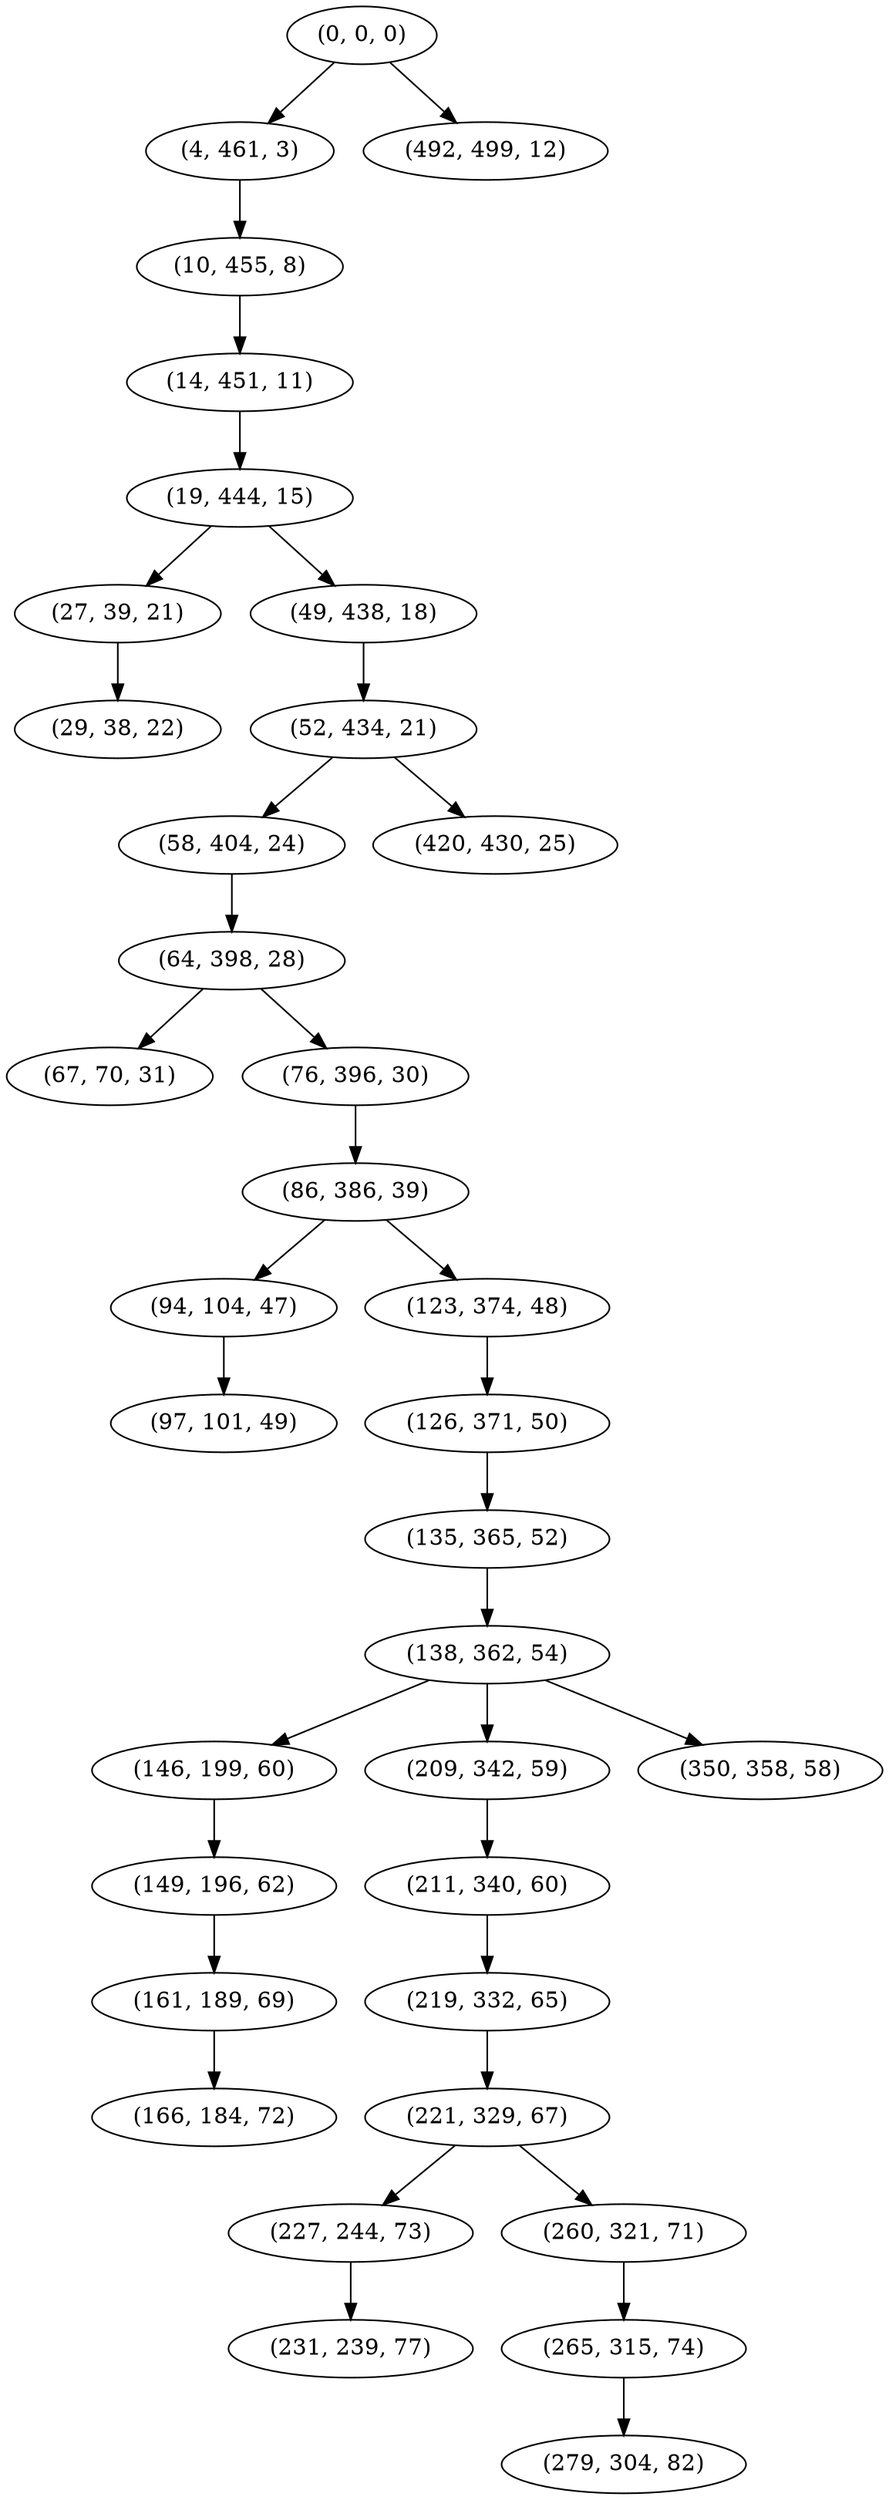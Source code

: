 digraph tree {
    "(0, 0, 0)";
    "(4, 461, 3)";
    "(10, 455, 8)";
    "(14, 451, 11)";
    "(19, 444, 15)";
    "(27, 39, 21)";
    "(29, 38, 22)";
    "(49, 438, 18)";
    "(52, 434, 21)";
    "(58, 404, 24)";
    "(64, 398, 28)";
    "(67, 70, 31)";
    "(76, 396, 30)";
    "(86, 386, 39)";
    "(94, 104, 47)";
    "(97, 101, 49)";
    "(123, 374, 48)";
    "(126, 371, 50)";
    "(135, 365, 52)";
    "(138, 362, 54)";
    "(146, 199, 60)";
    "(149, 196, 62)";
    "(161, 189, 69)";
    "(166, 184, 72)";
    "(209, 342, 59)";
    "(211, 340, 60)";
    "(219, 332, 65)";
    "(221, 329, 67)";
    "(227, 244, 73)";
    "(231, 239, 77)";
    "(260, 321, 71)";
    "(265, 315, 74)";
    "(279, 304, 82)";
    "(350, 358, 58)";
    "(420, 430, 25)";
    "(492, 499, 12)";
    "(0, 0, 0)" -> "(4, 461, 3)";
    "(0, 0, 0)" -> "(492, 499, 12)";
    "(4, 461, 3)" -> "(10, 455, 8)";
    "(10, 455, 8)" -> "(14, 451, 11)";
    "(14, 451, 11)" -> "(19, 444, 15)";
    "(19, 444, 15)" -> "(27, 39, 21)";
    "(19, 444, 15)" -> "(49, 438, 18)";
    "(27, 39, 21)" -> "(29, 38, 22)";
    "(49, 438, 18)" -> "(52, 434, 21)";
    "(52, 434, 21)" -> "(58, 404, 24)";
    "(52, 434, 21)" -> "(420, 430, 25)";
    "(58, 404, 24)" -> "(64, 398, 28)";
    "(64, 398, 28)" -> "(67, 70, 31)";
    "(64, 398, 28)" -> "(76, 396, 30)";
    "(76, 396, 30)" -> "(86, 386, 39)";
    "(86, 386, 39)" -> "(94, 104, 47)";
    "(86, 386, 39)" -> "(123, 374, 48)";
    "(94, 104, 47)" -> "(97, 101, 49)";
    "(123, 374, 48)" -> "(126, 371, 50)";
    "(126, 371, 50)" -> "(135, 365, 52)";
    "(135, 365, 52)" -> "(138, 362, 54)";
    "(138, 362, 54)" -> "(146, 199, 60)";
    "(138, 362, 54)" -> "(209, 342, 59)";
    "(138, 362, 54)" -> "(350, 358, 58)";
    "(146, 199, 60)" -> "(149, 196, 62)";
    "(149, 196, 62)" -> "(161, 189, 69)";
    "(161, 189, 69)" -> "(166, 184, 72)";
    "(209, 342, 59)" -> "(211, 340, 60)";
    "(211, 340, 60)" -> "(219, 332, 65)";
    "(219, 332, 65)" -> "(221, 329, 67)";
    "(221, 329, 67)" -> "(227, 244, 73)";
    "(221, 329, 67)" -> "(260, 321, 71)";
    "(227, 244, 73)" -> "(231, 239, 77)";
    "(260, 321, 71)" -> "(265, 315, 74)";
    "(265, 315, 74)" -> "(279, 304, 82)";
}
